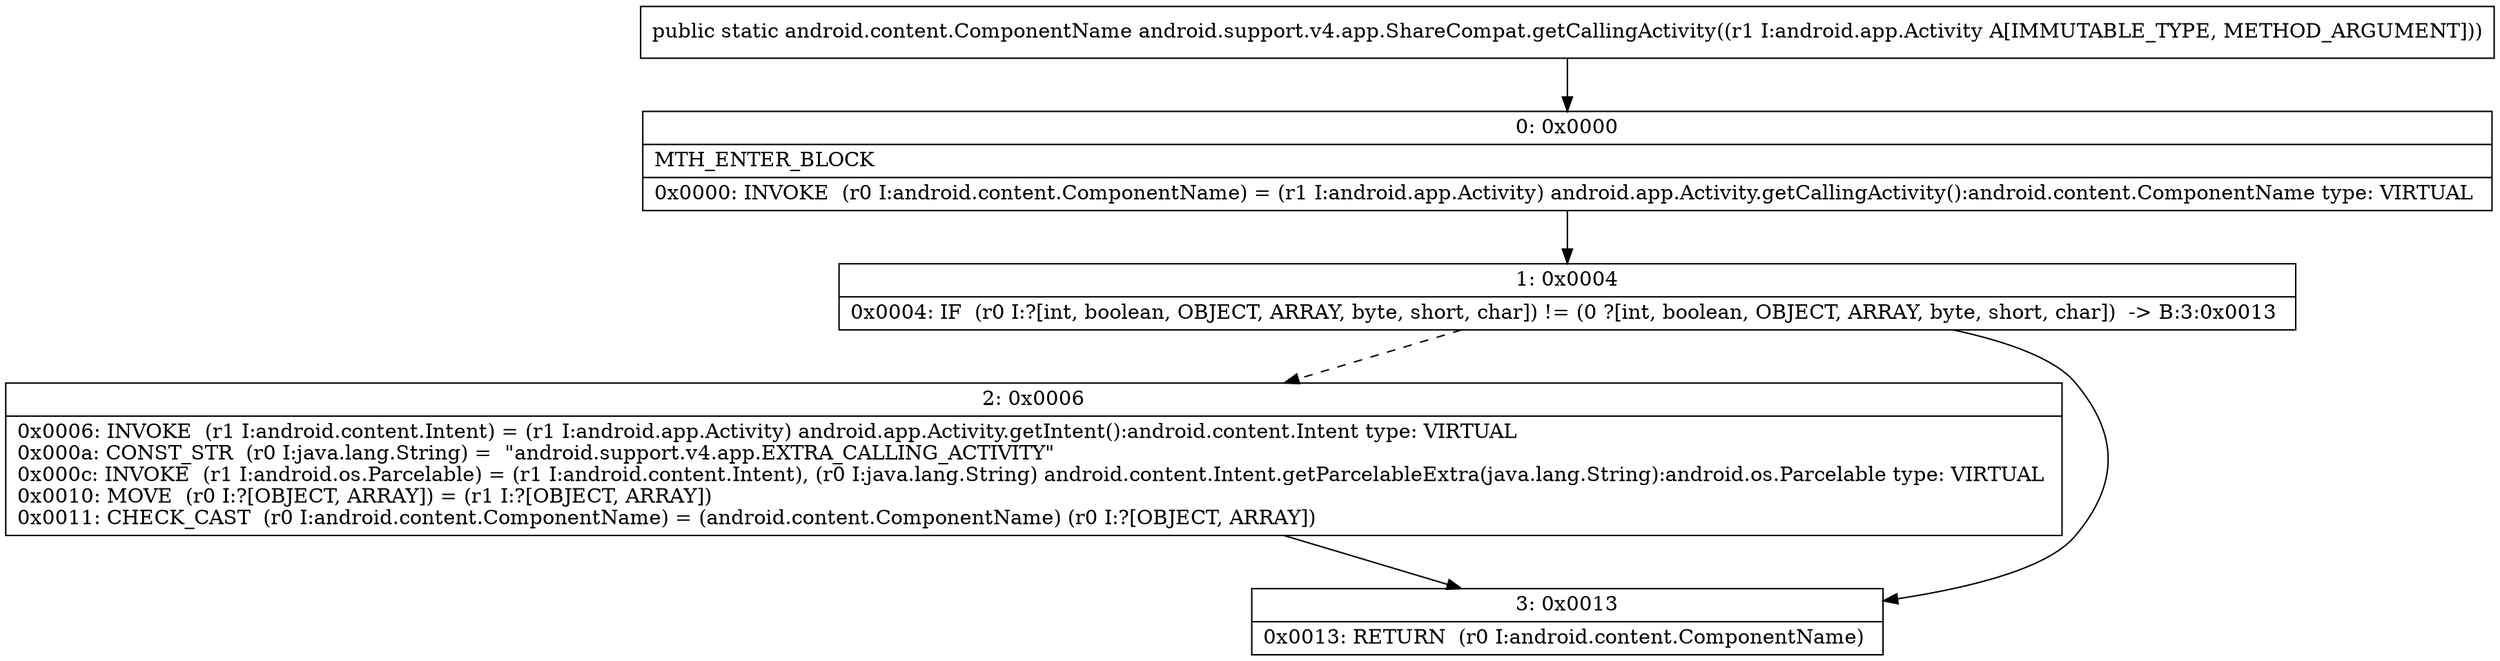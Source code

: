 digraph "CFG forandroid.support.v4.app.ShareCompat.getCallingActivity(Landroid\/app\/Activity;)Landroid\/content\/ComponentName;" {
Node_0 [shape=record,label="{0\:\ 0x0000|MTH_ENTER_BLOCK\l|0x0000: INVOKE  (r0 I:android.content.ComponentName) = (r1 I:android.app.Activity) android.app.Activity.getCallingActivity():android.content.ComponentName type: VIRTUAL \l}"];
Node_1 [shape=record,label="{1\:\ 0x0004|0x0004: IF  (r0 I:?[int, boolean, OBJECT, ARRAY, byte, short, char]) != (0 ?[int, boolean, OBJECT, ARRAY, byte, short, char])  \-\> B:3:0x0013 \l}"];
Node_2 [shape=record,label="{2\:\ 0x0006|0x0006: INVOKE  (r1 I:android.content.Intent) = (r1 I:android.app.Activity) android.app.Activity.getIntent():android.content.Intent type: VIRTUAL \l0x000a: CONST_STR  (r0 I:java.lang.String) =  \"android.support.v4.app.EXTRA_CALLING_ACTIVITY\" \l0x000c: INVOKE  (r1 I:android.os.Parcelable) = (r1 I:android.content.Intent), (r0 I:java.lang.String) android.content.Intent.getParcelableExtra(java.lang.String):android.os.Parcelable type: VIRTUAL \l0x0010: MOVE  (r0 I:?[OBJECT, ARRAY]) = (r1 I:?[OBJECT, ARRAY]) \l0x0011: CHECK_CAST  (r0 I:android.content.ComponentName) = (android.content.ComponentName) (r0 I:?[OBJECT, ARRAY]) \l}"];
Node_3 [shape=record,label="{3\:\ 0x0013|0x0013: RETURN  (r0 I:android.content.ComponentName) \l}"];
MethodNode[shape=record,label="{public static android.content.ComponentName android.support.v4.app.ShareCompat.getCallingActivity((r1 I:android.app.Activity A[IMMUTABLE_TYPE, METHOD_ARGUMENT])) }"];
MethodNode -> Node_0;
Node_0 -> Node_1;
Node_1 -> Node_2[style=dashed];
Node_1 -> Node_3;
Node_2 -> Node_3;
}

